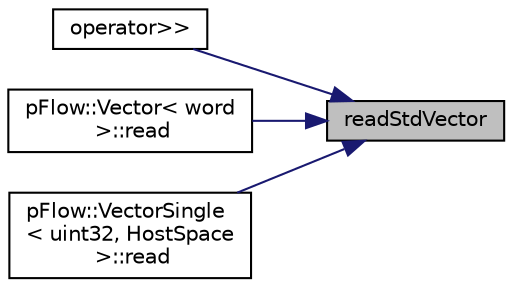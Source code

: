 digraph "readStdVector"
{
 // LATEX_PDF_SIZE
  edge [fontname="Helvetica",fontsize="10",labelfontname="Helvetica",labelfontsize="10"];
  node [fontname="Helvetica",fontsize="10",shape=record];
  rankdir="RL";
  Node1 [label="readStdVector",height=0.2,width=0.4,color="black", fillcolor="grey75", style="filled", fontcolor="black",tooltip=" "];
  Node1 -> Node2 [dir="back",color="midnightblue",fontsize="10",style="solid",fontname="Helvetica"];
  Node2 [label="operator\>\>",height=0.2,width=0.4,color="black", fillcolor="white", style="filled",URL="$namespacepFlow.html#a7e45d23c1c085b277bc0cf1b3464af78",tooltip="Always assume ASCII is in the input stream."];
  Node1 -> Node3 [dir="back",color="midnightblue",fontsize="10",style="solid",fontname="Helvetica"];
  Node3 [label="pFlow::Vector\< word\l \>::read",height=0.2,width=0.4,color="black", fillcolor="white", style="filled",URL="$classpFlow_1_1Vector.html#aff8e92ab47032ae811d1271161cb9b22",tooltip=" "];
  Node1 -> Node4 [dir="back",color="midnightblue",fontsize="10",style="solid",fontname="Helvetica"];
  Node4 [label="pFlow::VectorSingle\l\< uint32, HostSpace\l \>::read",height=0.2,width=0.4,color="black", fillcolor="white", style="filled",URL="$classpFlow_1_1VectorSingle.html#ae1d42751915e8566dac19658cc498ffa",tooltip="Read vector from stream."];
}
